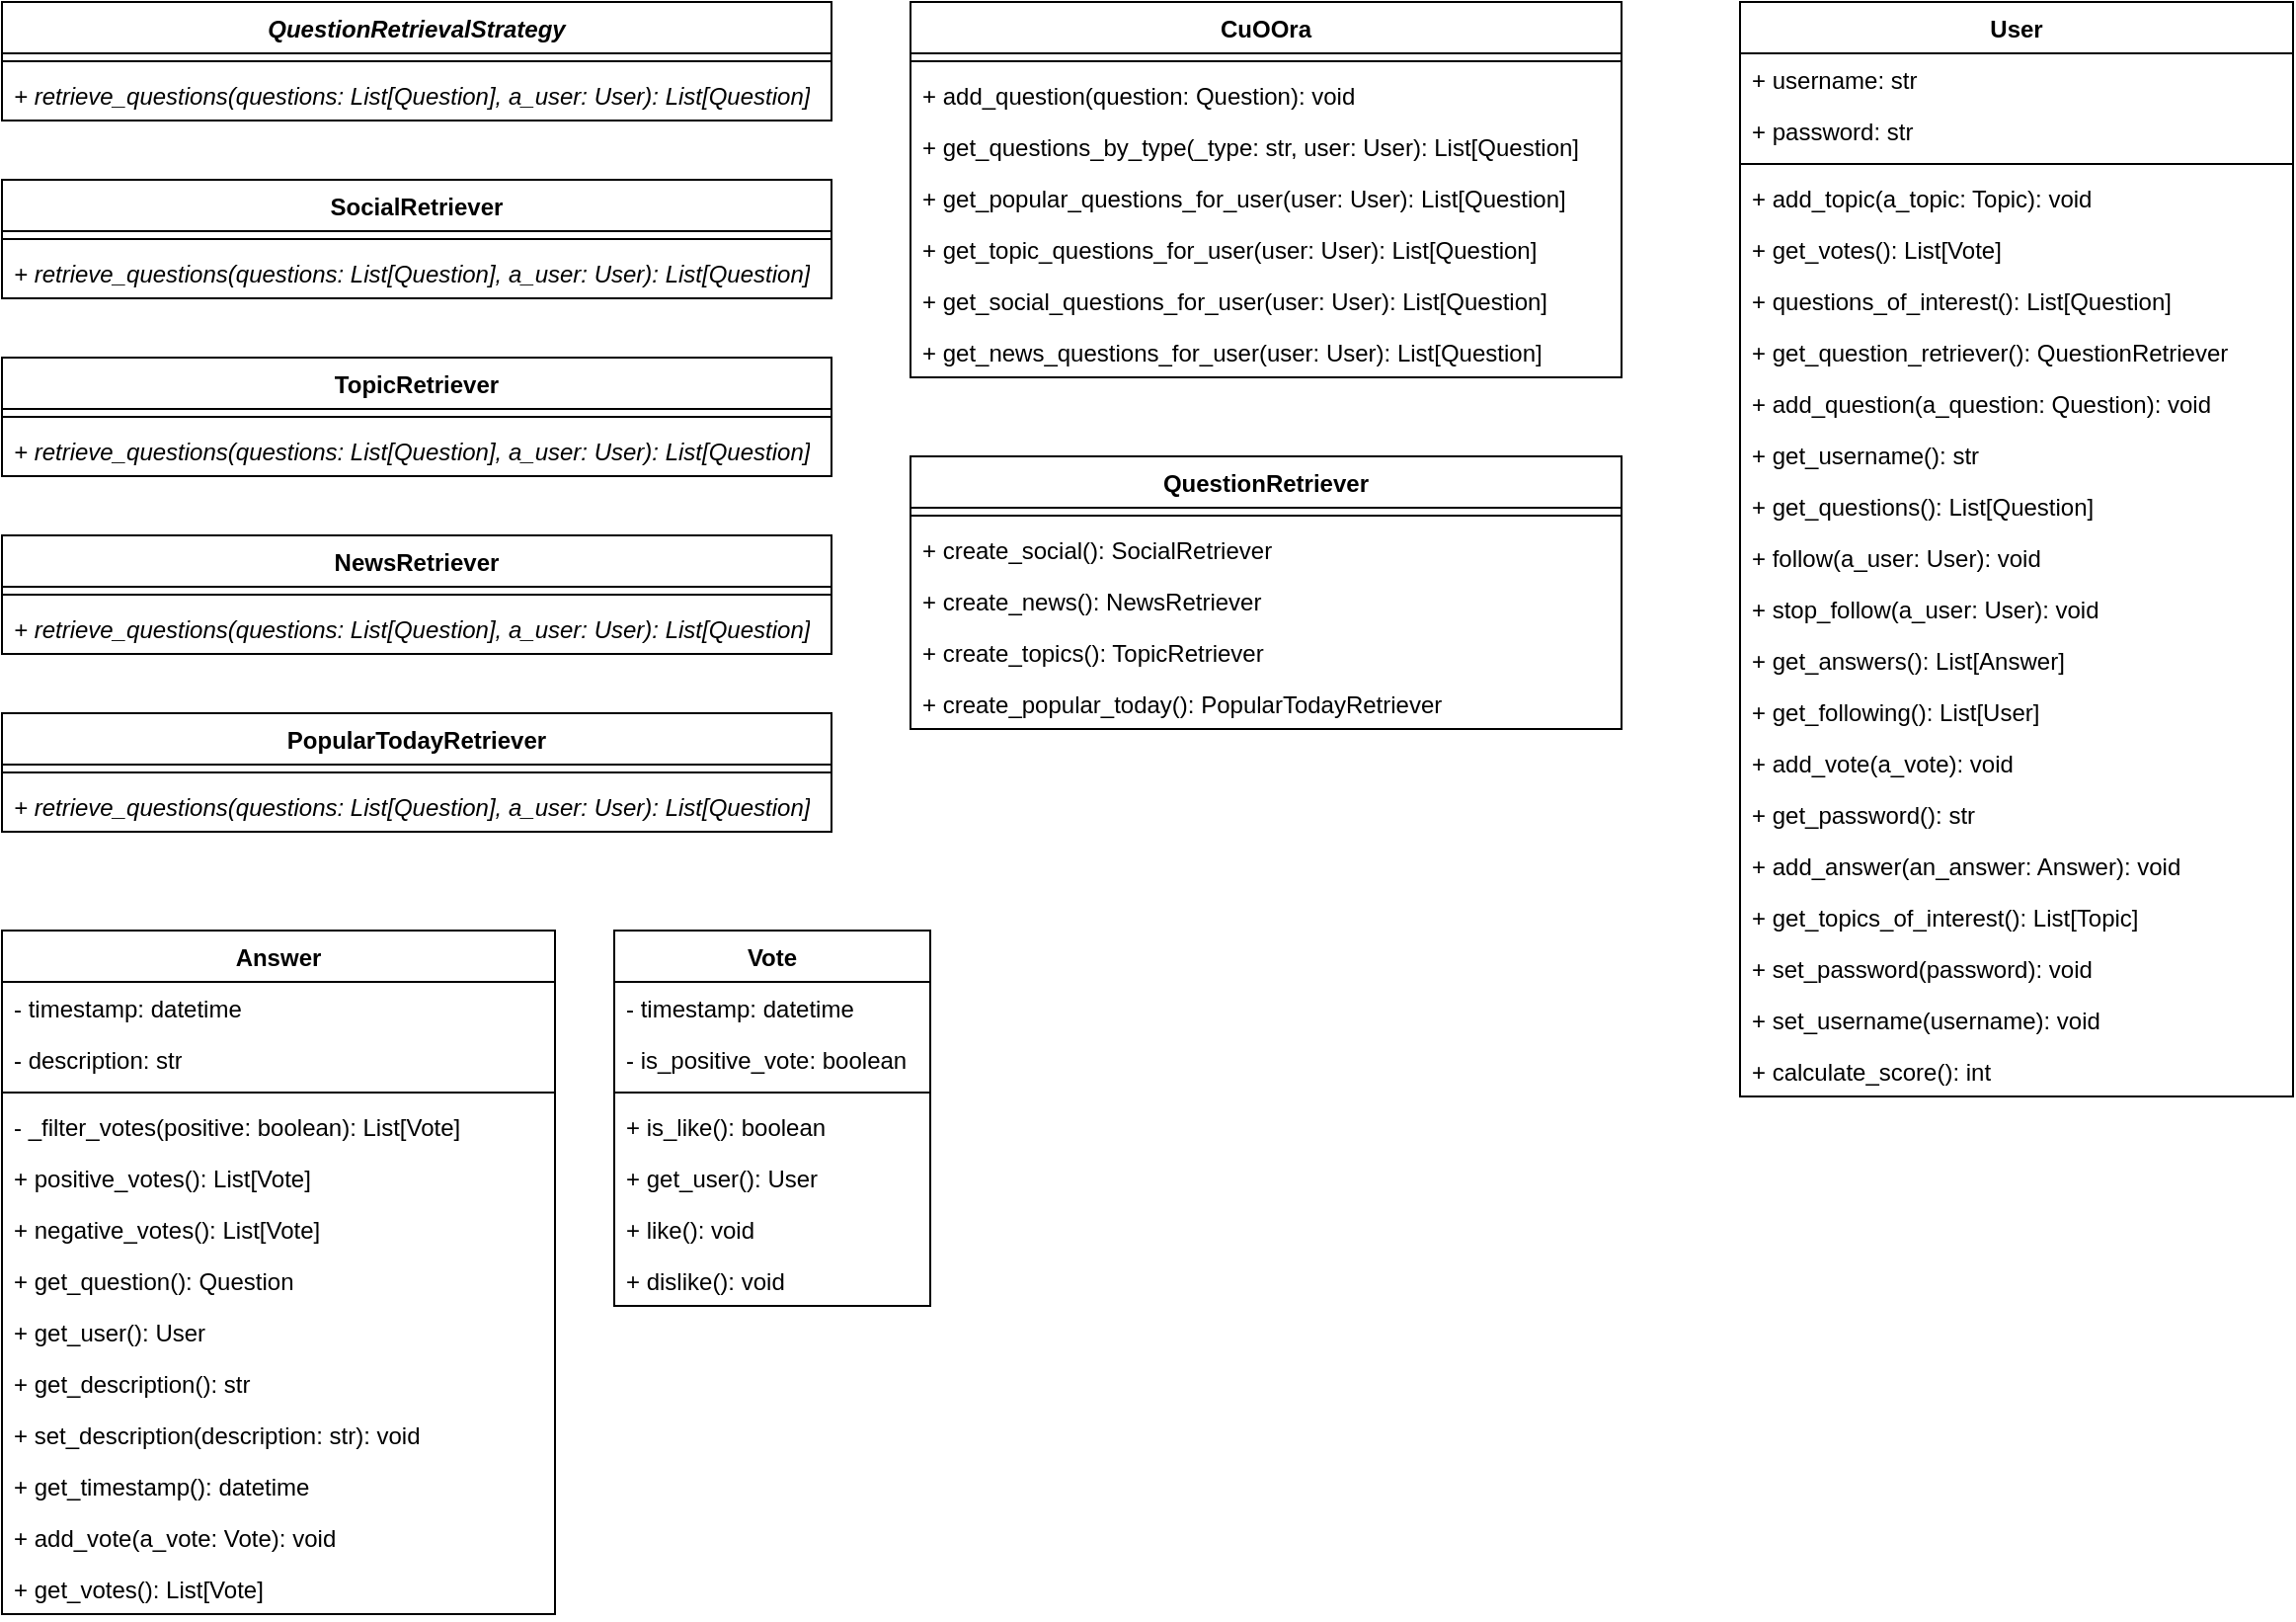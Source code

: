 <mxfile version="26.1.3">
  <diagram id="C5RBs43oDa-KdzZeNtuy" name="Page-1">
    <mxGraphModel dx="683" dy="283" grid="1" gridSize="10" guides="1" tooltips="1" connect="1" arrows="1" fold="1" page="1" pageScale="1" pageWidth="827" pageHeight="1169" math="0" shadow="0">
      <root>
        <mxCell id="WIyWlLk6GJQsqaUBKTNV-0" />
        <mxCell id="WIyWlLk6GJQsqaUBKTNV-1" parent="WIyWlLk6GJQsqaUBKTNV-0" />
        <mxCell id="xFbKde7VfyN_ojjTYTvC-0" value="CuOOra" style="swimlane;fontStyle=1;align=center;verticalAlign=top;childLayout=stackLayout;horizontal=1;startSize=26;horizontalStack=0;resizeParent=1;resizeParentMax=0;resizeLast=0;collapsible=1;marginBottom=0;whiteSpace=wrap;html=1;" vertex="1" parent="WIyWlLk6GJQsqaUBKTNV-1">
          <mxGeometry x="580" y="240" width="360" height="190" as="geometry" />
        </mxCell>
        <mxCell id="xFbKde7VfyN_ojjTYTvC-2" value="" style="line;strokeWidth=1;fillColor=none;align=left;verticalAlign=middle;spacingTop=-1;spacingLeft=3;spacingRight=3;rotatable=0;labelPosition=right;points=[];portConstraint=eastwest;strokeColor=inherit;" vertex="1" parent="xFbKde7VfyN_ojjTYTvC-0">
          <mxGeometry y="26" width="360" height="8" as="geometry" />
        </mxCell>
        <mxCell id="xFbKde7VfyN_ojjTYTvC-3" value="+ add_question(question: Question): void" style="text;strokeColor=none;fillColor=none;align=left;verticalAlign=top;spacingLeft=4;spacingRight=4;overflow=hidden;rotatable=0;points=[[0,0.5],[1,0.5]];portConstraint=eastwest;whiteSpace=wrap;html=1;" vertex="1" parent="xFbKde7VfyN_ojjTYTvC-0">
          <mxGeometry y="34" width="360" height="26" as="geometry" />
        </mxCell>
        <mxCell id="xFbKde7VfyN_ojjTYTvC-6" value="+ get_questions_by_type(_type: str, user: User): List[Question]&lt;span style=&quot;color: rgba(0, 0, 0, 0); font-family: monospace; font-size: 0px; text-wrap-mode: nowrap;&quot;&gt;%dd3CmxGraphModel%3E%3Croot%3E%3CmxCell%20id%3D%220%22%2F%3E%3CmxCell%20id%3D%221%22%20parent%3D%220%22%2F%3E%3CmxCell%20id%3D%222%22%20value%3D%22%2B%20add_question(question)%3A%20void%22%20style%3D%22text%3BstrokeColor%3Dnone%3BfillColor%3Dnone%3Balign%3Dleft%3BverticalAlign%3Dtop%3BspacingLeft%3D4%3BspacingRight%3D4%3Boverflow%3Dhidden%3Brotatable%3D0%3Bpoints%3D%5B%5B0%2C0.5%5D%2C%5B1%2C0.5%5D%5D%3BportConstraint%3Deastwest%3BwhiteSpace%3Dwrap%3Bhtml%3D1%3B%22%20vertex%3D%221%22%20parent%3D%221%22%3E%3CmxGeometry%20x%3D%22480%22%20y%3D%22744%22%20width%3D%22190%22%20height%3D%2226%22%20as%3D%22geometry%22%2F%3E%3C%2FmxCell%3E%3C%2Froot%3E%3C%2FmxGraphModel%3E&lt;/span&gt;" style="text;strokeColor=none;fillColor=none;align=left;verticalAlign=top;spacingLeft=4;spacingRight=4;overflow=hidden;rotatable=0;points=[[0,0.5],[1,0.5]];portConstraint=eastwest;whiteSpace=wrap;html=1;" vertex="1" parent="xFbKde7VfyN_ojjTYTvC-0">
          <mxGeometry y="60" width="360" height="26" as="geometry" />
        </mxCell>
        <mxCell id="xFbKde7VfyN_ojjTYTvC-14" value="+&amp;nbsp;get_popular_questions_for_user(user: User): List[Question]" style="text;strokeColor=none;fillColor=none;align=left;verticalAlign=top;spacingLeft=4;spacingRight=4;overflow=hidden;rotatable=0;points=[[0,0.5],[1,0.5]];portConstraint=eastwest;whiteSpace=wrap;html=1;" vertex="1" parent="xFbKde7VfyN_ojjTYTvC-0">
          <mxGeometry y="86" width="360" height="26" as="geometry" />
        </mxCell>
        <mxCell id="xFbKde7VfyN_ojjTYTvC-13" value="+&amp;nbsp;get_topic_questions_for_user(user: User): List[Question]" style="text;strokeColor=none;fillColor=none;align=left;verticalAlign=top;spacingLeft=4;spacingRight=4;overflow=hidden;rotatable=0;points=[[0,0.5],[1,0.5]];portConstraint=eastwest;whiteSpace=wrap;html=1;" vertex="1" parent="xFbKde7VfyN_ojjTYTvC-0">
          <mxGeometry y="112" width="360" height="26" as="geometry" />
        </mxCell>
        <mxCell id="xFbKde7VfyN_ojjTYTvC-15" value="+&amp;nbsp;get_social_questions_for_user(user: User): List[Question]" style="text;strokeColor=none;fillColor=none;align=left;verticalAlign=top;spacingLeft=4;spacingRight=4;overflow=hidden;rotatable=0;points=[[0,0.5],[1,0.5]];portConstraint=eastwest;whiteSpace=wrap;html=1;" vertex="1" parent="xFbKde7VfyN_ojjTYTvC-0">
          <mxGeometry y="138" width="360" height="26" as="geometry" />
        </mxCell>
        <mxCell id="xFbKde7VfyN_ojjTYTvC-16" value="+&amp;nbsp;get_news_questions_for_user(user: User): List[Question]" style="text;strokeColor=none;fillColor=none;align=left;verticalAlign=top;spacingLeft=4;spacingRight=4;overflow=hidden;rotatable=0;points=[[0,0.5],[1,0.5]];portConstraint=eastwest;whiteSpace=wrap;html=1;" vertex="1" parent="xFbKde7VfyN_ojjTYTvC-0">
          <mxGeometry y="164" width="360" height="26" as="geometry" />
        </mxCell>
        <mxCell id="xFbKde7VfyN_ojjTYTvC-7" value="&lt;i&gt;QuestionRetrievalStrategy&lt;/i&gt;" style="swimlane;fontStyle=1;align=center;verticalAlign=top;childLayout=stackLayout;horizontal=1;startSize=26;horizontalStack=0;resizeParent=1;resizeParentMax=0;resizeLast=0;collapsible=1;marginBottom=0;whiteSpace=wrap;html=1;" vertex="1" parent="WIyWlLk6GJQsqaUBKTNV-1">
          <mxGeometry x="120" y="240" width="420" height="60" as="geometry" />
        </mxCell>
        <mxCell id="xFbKde7VfyN_ojjTYTvC-9" value="" style="line;strokeWidth=1;fillColor=none;align=left;verticalAlign=middle;spacingTop=-1;spacingLeft=3;spacingRight=3;rotatable=0;labelPosition=right;points=[];portConstraint=eastwest;strokeColor=inherit;" vertex="1" parent="xFbKde7VfyN_ojjTYTvC-7">
          <mxGeometry y="26" width="420" height="8" as="geometry" />
        </mxCell>
        <mxCell id="xFbKde7VfyN_ojjTYTvC-10" value="&lt;i&gt;+&amp;nbsp;retrieve_questions(questions: List[Question], a_user: User): List[Question]&lt;/i&gt;" style="text;strokeColor=none;fillColor=none;align=left;verticalAlign=top;spacingLeft=4;spacingRight=4;overflow=hidden;rotatable=0;points=[[0,0.5],[1,0.5]];portConstraint=eastwest;whiteSpace=wrap;html=1;" vertex="1" parent="xFbKde7VfyN_ojjTYTvC-7">
          <mxGeometry y="34" width="420" height="26" as="geometry" />
        </mxCell>
        <mxCell id="xFbKde7VfyN_ojjTYTvC-18" value="SocialRetriever" style="swimlane;fontStyle=1;align=center;verticalAlign=top;childLayout=stackLayout;horizontal=1;startSize=26;horizontalStack=0;resizeParent=1;resizeParentMax=0;resizeLast=0;collapsible=1;marginBottom=0;whiteSpace=wrap;html=1;" vertex="1" parent="WIyWlLk6GJQsqaUBKTNV-1">
          <mxGeometry x="120" y="330" width="420" height="60" as="geometry" />
        </mxCell>
        <mxCell id="xFbKde7VfyN_ojjTYTvC-20" value="" style="line;strokeWidth=1;fillColor=none;align=left;verticalAlign=middle;spacingTop=-1;spacingLeft=3;spacingRight=3;rotatable=0;labelPosition=right;points=[];portConstraint=eastwest;strokeColor=inherit;" vertex="1" parent="xFbKde7VfyN_ojjTYTvC-18">
          <mxGeometry y="26" width="420" height="8" as="geometry" />
        </mxCell>
        <mxCell id="xFbKde7VfyN_ojjTYTvC-21" value="&lt;i&gt;+&amp;nbsp;retrieve_questions(questions: List[Question], a_user: User): List[Question]&lt;/i&gt;" style="text;strokeColor=none;fillColor=none;align=left;verticalAlign=top;spacingLeft=4;spacingRight=4;overflow=hidden;rotatable=0;points=[[0,0.5],[1,0.5]];portConstraint=eastwest;whiteSpace=wrap;html=1;" vertex="1" parent="xFbKde7VfyN_ojjTYTvC-18">
          <mxGeometry y="34" width="420" height="26" as="geometry" />
        </mxCell>
        <mxCell id="xFbKde7VfyN_ojjTYTvC-22" value="TopicRetriever" style="swimlane;fontStyle=1;align=center;verticalAlign=top;childLayout=stackLayout;horizontal=1;startSize=26;horizontalStack=0;resizeParent=1;resizeParentMax=0;resizeLast=0;collapsible=1;marginBottom=0;whiteSpace=wrap;html=1;" vertex="1" parent="WIyWlLk6GJQsqaUBKTNV-1">
          <mxGeometry x="120" y="420" width="420" height="60" as="geometry" />
        </mxCell>
        <mxCell id="xFbKde7VfyN_ojjTYTvC-24" value="" style="line;strokeWidth=1;fillColor=none;align=left;verticalAlign=middle;spacingTop=-1;spacingLeft=3;spacingRight=3;rotatable=0;labelPosition=right;points=[];portConstraint=eastwest;strokeColor=inherit;" vertex="1" parent="xFbKde7VfyN_ojjTYTvC-22">
          <mxGeometry y="26" width="420" height="8" as="geometry" />
        </mxCell>
        <mxCell id="xFbKde7VfyN_ojjTYTvC-25" value="&lt;i&gt;+&amp;nbsp;retrieve_questions(questions: List[Question], a_user: User): List[Question]&lt;/i&gt;" style="text;strokeColor=none;fillColor=none;align=left;verticalAlign=top;spacingLeft=4;spacingRight=4;overflow=hidden;rotatable=0;points=[[0,0.5],[1,0.5]];portConstraint=eastwest;whiteSpace=wrap;html=1;" vertex="1" parent="xFbKde7VfyN_ojjTYTvC-22">
          <mxGeometry y="34" width="420" height="26" as="geometry" />
        </mxCell>
        <mxCell id="xFbKde7VfyN_ojjTYTvC-26" value="NewsRetriever" style="swimlane;fontStyle=1;align=center;verticalAlign=top;childLayout=stackLayout;horizontal=1;startSize=26;horizontalStack=0;resizeParent=1;resizeParentMax=0;resizeLast=0;collapsible=1;marginBottom=0;whiteSpace=wrap;html=1;" vertex="1" parent="WIyWlLk6GJQsqaUBKTNV-1">
          <mxGeometry x="120" y="510" width="420" height="60" as="geometry" />
        </mxCell>
        <mxCell id="xFbKde7VfyN_ojjTYTvC-28" value="" style="line;strokeWidth=1;fillColor=none;align=left;verticalAlign=middle;spacingTop=-1;spacingLeft=3;spacingRight=3;rotatable=0;labelPosition=right;points=[];portConstraint=eastwest;strokeColor=inherit;" vertex="1" parent="xFbKde7VfyN_ojjTYTvC-26">
          <mxGeometry y="26" width="420" height="8" as="geometry" />
        </mxCell>
        <mxCell id="xFbKde7VfyN_ojjTYTvC-29" value="&lt;i&gt;+&amp;nbsp;retrieve_questions(questions: List[Question], a_user: User): List[Question]&lt;/i&gt;" style="text;strokeColor=none;fillColor=none;align=left;verticalAlign=top;spacingLeft=4;spacingRight=4;overflow=hidden;rotatable=0;points=[[0,0.5],[1,0.5]];portConstraint=eastwest;whiteSpace=wrap;html=1;" vertex="1" parent="xFbKde7VfyN_ojjTYTvC-26">
          <mxGeometry y="34" width="420" height="26" as="geometry" />
        </mxCell>
        <mxCell id="xFbKde7VfyN_ojjTYTvC-30" value="PopularTodayRetriever" style="swimlane;fontStyle=1;align=center;verticalAlign=top;childLayout=stackLayout;horizontal=1;startSize=26;horizontalStack=0;resizeParent=1;resizeParentMax=0;resizeLast=0;collapsible=1;marginBottom=0;whiteSpace=wrap;html=1;" vertex="1" parent="WIyWlLk6GJQsqaUBKTNV-1">
          <mxGeometry x="120" y="600" width="420" height="60" as="geometry" />
        </mxCell>
        <mxCell id="xFbKde7VfyN_ojjTYTvC-31" value="" style="line;strokeWidth=1;fillColor=none;align=left;verticalAlign=middle;spacingTop=-1;spacingLeft=3;spacingRight=3;rotatable=0;labelPosition=right;points=[];portConstraint=eastwest;strokeColor=inherit;" vertex="1" parent="xFbKde7VfyN_ojjTYTvC-30">
          <mxGeometry y="26" width="420" height="8" as="geometry" />
        </mxCell>
        <mxCell id="xFbKde7VfyN_ojjTYTvC-32" value="&lt;i&gt;+&amp;nbsp;retrieve_questions(questions: List[Question], a_user: User): List[Question]&lt;/i&gt;" style="text;strokeColor=none;fillColor=none;align=left;verticalAlign=top;spacingLeft=4;spacingRight=4;overflow=hidden;rotatable=0;points=[[0,0.5],[1,0.5]];portConstraint=eastwest;whiteSpace=wrap;html=1;" vertex="1" parent="xFbKde7VfyN_ojjTYTvC-30">
          <mxGeometry y="34" width="420" height="26" as="geometry" />
        </mxCell>
        <mxCell id="xFbKde7VfyN_ojjTYTvC-33" value="QuestionRetriever" style="swimlane;fontStyle=1;align=center;verticalAlign=top;childLayout=stackLayout;horizontal=1;startSize=26;horizontalStack=0;resizeParent=1;resizeParentMax=0;resizeLast=0;collapsible=1;marginBottom=0;whiteSpace=wrap;html=1;" vertex="1" parent="WIyWlLk6GJQsqaUBKTNV-1">
          <mxGeometry x="580" y="470" width="360" height="138" as="geometry" />
        </mxCell>
        <mxCell id="xFbKde7VfyN_ojjTYTvC-35" value="" style="line;strokeWidth=1;fillColor=none;align=left;verticalAlign=middle;spacingTop=-1;spacingLeft=3;spacingRight=3;rotatable=0;labelPosition=right;points=[];portConstraint=eastwest;strokeColor=inherit;" vertex="1" parent="xFbKde7VfyN_ojjTYTvC-33">
          <mxGeometry y="26" width="360" height="8" as="geometry" />
        </mxCell>
        <mxCell id="xFbKde7VfyN_ojjTYTvC-36" value="+ create_social(): SocialRetriever" style="text;strokeColor=none;fillColor=none;align=left;verticalAlign=top;spacingLeft=4;spacingRight=4;overflow=hidden;rotatable=0;points=[[0,0.5],[1,0.5]];portConstraint=eastwest;whiteSpace=wrap;html=1;" vertex="1" parent="xFbKde7VfyN_ojjTYTvC-33">
          <mxGeometry y="34" width="360" height="26" as="geometry" />
        </mxCell>
        <mxCell id="xFbKde7VfyN_ojjTYTvC-37" value="+ create_news(): NewsRetriever" style="text;strokeColor=none;fillColor=none;align=left;verticalAlign=top;spacingLeft=4;spacingRight=4;overflow=hidden;rotatable=0;points=[[0,0.5],[1,0.5]];portConstraint=eastwest;whiteSpace=wrap;html=1;" vertex="1" parent="xFbKde7VfyN_ojjTYTvC-33">
          <mxGeometry y="60" width="360" height="26" as="geometry" />
        </mxCell>
        <mxCell id="xFbKde7VfyN_ojjTYTvC-38" value="+ create_topics(): TopicRetriever" style="text;strokeColor=none;fillColor=none;align=left;verticalAlign=top;spacingLeft=4;spacingRight=4;overflow=hidden;rotatable=0;points=[[0,0.5],[1,0.5]];portConstraint=eastwest;whiteSpace=wrap;html=1;" vertex="1" parent="xFbKde7VfyN_ojjTYTvC-33">
          <mxGeometry y="86" width="360" height="26" as="geometry" />
        </mxCell>
        <mxCell id="xFbKde7VfyN_ojjTYTvC-39" value="+ create_popular_today(): PopularTodayRetriever" style="text;strokeColor=none;fillColor=none;align=left;verticalAlign=top;spacingLeft=4;spacingRight=4;overflow=hidden;rotatable=0;points=[[0,0.5],[1,0.5]];portConstraint=eastwest;whiteSpace=wrap;html=1;" vertex="1" parent="xFbKde7VfyN_ojjTYTvC-33">
          <mxGeometry y="112" width="360" height="26" as="geometry" />
        </mxCell>
        <mxCell id="xFbKde7VfyN_ojjTYTvC-40" value="Answer" style="swimlane;fontStyle=1;align=center;verticalAlign=top;childLayout=stackLayout;horizontal=1;startSize=26;horizontalStack=0;resizeParent=1;resizeParentMax=0;resizeLast=0;collapsible=1;marginBottom=0;whiteSpace=wrap;html=1;" vertex="1" parent="WIyWlLk6GJQsqaUBKTNV-1">
          <mxGeometry x="120" y="710" width="280" height="346" as="geometry" />
        </mxCell>
        <mxCell id="xFbKde7VfyN_ojjTYTvC-41" value="- timestamp: datetime" style="text;strokeColor=none;fillColor=none;align=left;verticalAlign=top;spacingLeft=4;spacingRight=4;overflow=hidden;rotatable=0;points=[[0,0.5],[1,0.5]];portConstraint=eastwest;whiteSpace=wrap;html=1;" vertex="1" parent="xFbKde7VfyN_ojjTYTvC-40">
          <mxGeometry y="26" width="280" height="26" as="geometry" />
        </mxCell>
        <mxCell id="xFbKde7VfyN_ojjTYTvC-44" value="- description: str" style="text;strokeColor=none;fillColor=none;align=left;verticalAlign=top;spacingLeft=4;spacingRight=4;overflow=hidden;rotatable=0;points=[[0,0.5],[1,0.5]];portConstraint=eastwest;whiteSpace=wrap;html=1;" vertex="1" parent="xFbKde7VfyN_ojjTYTvC-40">
          <mxGeometry y="52" width="280" height="26" as="geometry" />
        </mxCell>
        <mxCell id="xFbKde7VfyN_ojjTYTvC-42" value="" style="line;strokeWidth=1;fillColor=none;align=left;verticalAlign=middle;spacingTop=-1;spacingLeft=3;spacingRight=3;rotatable=0;labelPosition=right;points=[];portConstraint=eastwest;strokeColor=inherit;" vertex="1" parent="xFbKde7VfyN_ojjTYTvC-40">
          <mxGeometry y="78" width="280" height="8" as="geometry" />
        </mxCell>
        <mxCell id="xFbKde7VfyN_ojjTYTvC-43" value="- _filter_votes(positive: boolean): List[Vote]" style="text;strokeColor=none;fillColor=none;align=left;verticalAlign=top;spacingLeft=4;spacingRight=4;overflow=hidden;rotatable=0;points=[[0,0.5],[1,0.5]];portConstraint=eastwest;whiteSpace=wrap;html=1;" vertex="1" parent="xFbKde7VfyN_ojjTYTvC-40">
          <mxGeometry y="86" width="280" height="26" as="geometry" />
        </mxCell>
        <mxCell id="xFbKde7VfyN_ojjTYTvC-45" value="+&amp;nbsp;positive_votes(): List[Vote]" style="text;strokeColor=none;fillColor=none;align=left;verticalAlign=top;spacingLeft=4;spacingRight=4;overflow=hidden;rotatable=0;points=[[0,0.5],[1,0.5]];portConstraint=eastwest;whiteSpace=wrap;html=1;" vertex="1" parent="xFbKde7VfyN_ojjTYTvC-40">
          <mxGeometry y="112" width="280" height="26" as="geometry" />
        </mxCell>
        <mxCell id="xFbKde7VfyN_ojjTYTvC-46" value="+ negative_votes(): List[Vote]" style="text;strokeColor=none;fillColor=none;align=left;verticalAlign=top;spacingLeft=4;spacingRight=4;overflow=hidden;rotatable=0;points=[[0,0.5],[1,0.5]];portConstraint=eastwest;whiteSpace=wrap;html=1;" vertex="1" parent="xFbKde7VfyN_ojjTYTvC-40">
          <mxGeometry y="138" width="280" height="26" as="geometry" />
        </mxCell>
        <mxCell id="xFbKde7VfyN_ojjTYTvC-47" value="+ get_question(): Question" style="text;strokeColor=none;fillColor=none;align=left;verticalAlign=top;spacingLeft=4;spacingRight=4;overflow=hidden;rotatable=0;points=[[0,0.5],[1,0.5]];portConstraint=eastwest;whiteSpace=wrap;html=1;" vertex="1" parent="xFbKde7VfyN_ojjTYTvC-40">
          <mxGeometry y="164" width="280" height="26" as="geometry" />
        </mxCell>
        <mxCell id="xFbKde7VfyN_ojjTYTvC-48" value="+ get_user(): User" style="text;strokeColor=none;fillColor=none;align=left;verticalAlign=top;spacingLeft=4;spacingRight=4;overflow=hidden;rotatable=0;points=[[0,0.5],[1,0.5]];portConstraint=eastwest;whiteSpace=wrap;html=1;" vertex="1" parent="xFbKde7VfyN_ojjTYTvC-40">
          <mxGeometry y="190" width="280" height="26" as="geometry" />
        </mxCell>
        <mxCell id="xFbKde7VfyN_ojjTYTvC-50" value="+ get_description(): str" style="text;strokeColor=none;fillColor=none;align=left;verticalAlign=top;spacingLeft=4;spacingRight=4;overflow=hidden;rotatable=0;points=[[0,0.5],[1,0.5]];portConstraint=eastwest;whiteSpace=wrap;html=1;" vertex="1" parent="xFbKde7VfyN_ojjTYTvC-40">
          <mxGeometry y="216" width="280" height="26" as="geometry" />
        </mxCell>
        <mxCell id="xFbKde7VfyN_ojjTYTvC-49" value="+ set_description(description: str): void" style="text;strokeColor=none;fillColor=none;align=left;verticalAlign=top;spacingLeft=4;spacingRight=4;overflow=hidden;rotatable=0;points=[[0,0.5],[1,0.5]];portConstraint=eastwest;whiteSpace=wrap;html=1;" vertex="1" parent="xFbKde7VfyN_ojjTYTvC-40">
          <mxGeometry y="242" width="280" height="26" as="geometry" />
        </mxCell>
        <mxCell id="xFbKde7VfyN_ojjTYTvC-51" value="+ get_timestamp(): datetime" style="text;strokeColor=none;fillColor=none;align=left;verticalAlign=top;spacingLeft=4;spacingRight=4;overflow=hidden;rotatable=0;points=[[0,0.5],[1,0.5]];portConstraint=eastwest;whiteSpace=wrap;html=1;" vertex="1" parent="xFbKde7VfyN_ojjTYTvC-40">
          <mxGeometry y="268" width="280" height="26" as="geometry" />
        </mxCell>
        <mxCell id="xFbKde7VfyN_ojjTYTvC-52" value="+ add_vote(a_vote: Vote): void" style="text;strokeColor=none;fillColor=none;align=left;verticalAlign=top;spacingLeft=4;spacingRight=4;overflow=hidden;rotatable=0;points=[[0,0.5],[1,0.5]];portConstraint=eastwest;whiteSpace=wrap;html=1;" vertex="1" parent="xFbKde7VfyN_ojjTYTvC-40">
          <mxGeometry y="294" width="280" height="26" as="geometry" />
        </mxCell>
        <mxCell id="xFbKde7VfyN_ojjTYTvC-53" value="+ get_votes(): List[Vote]" style="text;strokeColor=none;fillColor=none;align=left;verticalAlign=top;spacingLeft=4;spacingRight=4;overflow=hidden;rotatable=0;points=[[0,0.5],[1,0.5]];portConstraint=eastwest;whiteSpace=wrap;html=1;" vertex="1" parent="xFbKde7VfyN_ojjTYTvC-40">
          <mxGeometry y="320" width="280" height="26" as="geometry" />
        </mxCell>
        <mxCell id="xFbKde7VfyN_ojjTYTvC-54" value="User" style="swimlane;fontStyle=1;align=center;verticalAlign=top;childLayout=stackLayout;horizontal=1;startSize=26;horizontalStack=0;resizeParent=1;resizeParentMax=0;resizeLast=0;collapsible=1;marginBottom=0;whiteSpace=wrap;html=1;" vertex="1" parent="WIyWlLk6GJQsqaUBKTNV-1">
          <mxGeometry x="1000" y="240" width="280" height="554" as="geometry" />
        </mxCell>
        <mxCell id="xFbKde7VfyN_ojjTYTvC-55" value="+ username: str" style="text;strokeColor=none;fillColor=none;align=left;verticalAlign=top;spacingLeft=4;spacingRight=4;overflow=hidden;rotatable=0;points=[[0,0.5],[1,0.5]];portConstraint=eastwest;whiteSpace=wrap;html=1;" vertex="1" parent="xFbKde7VfyN_ojjTYTvC-54">
          <mxGeometry y="26" width="280" height="26" as="geometry" />
        </mxCell>
        <mxCell id="xFbKde7VfyN_ojjTYTvC-58" value="+ password: str" style="text;strokeColor=none;fillColor=none;align=left;verticalAlign=top;spacingLeft=4;spacingRight=4;overflow=hidden;rotatable=0;points=[[0,0.5],[1,0.5]];portConstraint=eastwest;whiteSpace=wrap;html=1;" vertex="1" parent="xFbKde7VfyN_ojjTYTvC-54">
          <mxGeometry y="52" width="280" height="26" as="geometry" />
        </mxCell>
        <mxCell id="xFbKde7VfyN_ojjTYTvC-56" value="" style="line;strokeWidth=1;fillColor=none;align=left;verticalAlign=middle;spacingTop=-1;spacingLeft=3;spacingRight=3;rotatable=0;labelPosition=right;points=[];portConstraint=eastwest;strokeColor=inherit;" vertex="1" parent="xFbKde7VfyN_ojjTYTvC-54">
          <mxGeometry y="78" width="280" height="8" as="geometry" />
        </mxCell>
        <mxCell id="xFbKde7VfyN_ojjTYTvC-57" value="+&amp;nbsp;add_topic(a_topic: Topic): void" style="text;strokeColor=none;fillColor=none;align=left;verticalAlign=top;spacingLeft=4;spacingRight=4;overflow=hidden;rotatable=0;points=[[0,0.5],[1,0.5]];portConstraint=eastwest;whiteSpace=wrap;html=1;" vertex="1" parent="xFbKde7VfyN_ojjTYTvC-54">
          <mxGeometry y="86" width="280" height="26" as="geometry" />
        </mxCell>
        <mxCell id="xFbKde7VfyN_ojjTYTvC-60" value="+&amp;nbsp;get_votes(): List[Vote]" style="text;strokeColor=none;fillColor=none;align=left;verticalAlign=top;spacingLeft=4;spacingRight=4;overflow=hidden;rotatable=0;points=[[0,0.5],[1,0.5]];portConstraint=eastwest;whiteSpace=wrap;html=1;" vertex="1" parent="xFbKde7VfyN_ojjTYTvC-54">
          <mxGeometry y="112" width="280" height="26" as="geometry" />
        </mxCell>
        <mxCell id="xFbKde7VfyN_ojjTYTvC-61" value="+&amp;nbsp;questions_of_interest(): List[Question]" style="text;strokeColor=none;fillColor=none;align=left;verticalAlign=top;spacingLeft=4;spacingRight=4;overflow=hidden;rotatable=0;points=[[0,0.5],[1,0.5]];portConstraint=eastwest;whiteSpace=wrap;html=1;" vertex="1" parent="xFbKde7VfyN_ojjTYTvC-54">
          <mxGeometry y="138" width="280" height="26" as="geometry" />
        </mxCell>
        <mxCell id="xFbKde7VfyN_ojjTYTvC-62" value="+&amp;nbsp;get_question_retriever(): QuestionRetriever" style="text;strokeColor=none;fillColor=none;align=left;verticalAlign=top;spacingLeft=4;spacingRight=4;overflow=hidden;rotatable=0;points=[[0,0.5],[1,0.5]];portConstraint=eastwest;whiteSpace=wrap;html=1;" vertex="1" parent="xFbKde7VfyN_ojjTYTvC-54">
          <mxGeometry y="164" width="280" height="26" as="geometry" />
        </mxCell>
        <mxCell id="xFbKde7VfyN_ojjTYTvC-63" value="+&amp;nbsp;add_question(a_question: Question): void" style="text;strokeColor=none;fillColor=none;align=left;verticalAlign=top;spacingLeft=4;spacingRight=4;overflow=hidden;rotatable=0;points=[[0,0.5],[1,0.5]];portConstraint=eastwest;whiteSpace=wrap;html=1;" vertex="1" parent="xFbKde7VfyN_ojjTYTvC-54">
          <mxGeometry y="190" width="280" height="26" as="geometry" />
        </mxCell>
        <mxCell id="xFbKde7VfyN_ojjTYTvC-64" value="+&amp;nbsp;get_username(): str" style="text;strokeColor=none;fillColor=none;align=left;verticalAlign=top;spacingLeft=4;spacingRight=4;overflow=hidden;rotatable=0;points=[[0,0.5],[1,0.5]];portConstraint=eastwest;whiteSpace=wrap;html=1;" vertex="1" parent="xFbKde7VfyN_ojjTYTvC-54">
          <mxGeometry y="216" width="280" height="26" as="geometry" />
        </mxCell>
        <mxCell id="xFbKde7VfyN_ojjTYTvC-65" value="+&amp;nbsp;get_questions(): List[Question]" style="text;strokeColor=none;fillColor=none;align=left;verticalAlign=top;spacingLeft=4;spacingRight=4;overflow=hidden;rotatable=0;points=[[0,0.5],[1,0.5]];portConstraint=eastwest;whiteSpace=wrap;html=1;" vertex="1" parent="xFbKde7VfyN_ojjTYTvC-54">
          <mxGeometry y="242" width="280" height="26" as="geometry" />
        </mxCell>
        <mxCell id="xFbKde7VfyN_ojjTYTvC-66" value="+&amp;nbsp;follow(a_user: User): void" style="text;strokeColor=none;fillColor=none;align=left;verticalAlign=top;spacingLeft=4;spacingRight=4;overflow=hidden;rotatable=0;points=[[0,0.5],[1,0.5]];portConstraint=eastwest;whiteSpace=wrap;html=1;" vertex="1" parent="xFbKde7VfyN_ojjTYTvC-54">
          <mxGeometry y="268" width="280" height="26" as="geometry" />
        </mxCell>
        <mxCell id="xFbKde7VfyN_ojjTYTvC-67" value="+ stop_follow(a_user: User): void" style="text;strokeColor=none;fillColor=none;align=left;verticalAlign=top;spacingLeft=4;spacingRight=4;overflow=hidden;rotatable=0;points=[[0,0.5],[1,0.5]];portConstraint=eastwest;whiteSpace=wrap;html=1;" vertex="1" parent="xFbKde7VfyN_ojjTYTvC-54">
          <mxGeometry y="294" width="280" height="26" as="geometry" />
        </mxCell>
        <mxCell id="xFbKde7VfyN_ojjTYTvC-68" value="+ get_answers(): List[Answer]" style="text;strokeColor=none;fillColor=none;align=left;verticalAlign=top;spacingLeft=4;spacingRight=4;overflow=hidden;rotatable=0;points=[[0,0.5],[1,0.5]];portConstraint=eastwest;whiteSpace=wrap;html=1;" vertex="1" parent="xFbKde7VfyN_ojjTYTvC-54">
          <mxGeometry y="320" width="280" height="26" as="geometry" />
        </mxCell>
        <mxCell id="xFbKde7VfyN_ojjTYTvC-73" value="+&amp;nbsp;get_following(): List[User]" style="text;strokeColor=none;fillColor=none;align=left;verticalAlign=top;spacingLeft=4;spacingRight=4;overflow=hidden;rotatable=0;points=[[0,0.5],[1,0.5]];portConstraint=eastwest;whiteSpace=wrap;html=1;" vertex="1" parent="xFbKde7VfyN_ojjTYTvC-54">
          <mxGeometry y="346" width="280" height="26" as="geometry" />
        </mxCell>
        <mxCell id="xFbKde7VfyN_ojjTYTvC-74" value="+ add_vote(a_vote): void" style="text;strokeColor=none;fillColor=none;align=left;verticalAlign=top;spacingLeft=4;spacingRight=4;overflow=hidden;rotatable=0;points=[[0,0.5],[1,0.5]];portConstraint=eastwest;whiteSpace=wrap;html=1;" vertex="1" parent="xFbKde7VfyN_ojjTYTvC-54">
          <mxGeometry y="372" width="280" height="26" as="geometry" />
        </mxCell>
        <mxCell id="xFbKde7VfyN_ojjTYTvC-75" value="+ get_password(): str" style="text;strokeColor=none;fillColor=none;align=left;verticalAlign=top;spacingLeft=4;spacingRight=4;overflow=hidden;rotatable=0;points=[[0,0.5],[1,0.5]];portConstraint=eastwest;whiteSpace=wrap;html=1;" vertex="1" parent="xFbKde7VfyN_ojjTYTvC-54">
          <mxGeometry y="398" width="280" height="26" as="geometry" />
        </mxCell>
        <mxCell id="xFbKde7VfyN_ojjTYTvC-76" value="+&amp;nbsp;add_answer(an_answer: Answer): void" style="text;strokeColor=none;fillColor=none;align=left;verticalAlign=top;spacingLeft=4;spacingRight=4;overflow=hidden;rotatable=0;points=[[0,0.5],[1,0.5]];portConstraint=eastwest;whiteSpace=wrap;html=1;" vertex="1" parent="xFbKde7VfyN_ojjTYTvC-54">
          <mxGeometry y="424" width="280" height="26" as="geometry" />
        </mxCell>
        <mxCell id="xFbKde7VfyN_ojjTYTvC-77" value="+&amp;nbsp;get_topics_of_interest(): List[Topic]" style="text;strokeColor=none;fillColor=none;align=left;verticalAlign=top;spacingLeft=4;spacingRight=4;overflow=hidden;rotatable=0;points=[[0,0.5],[1,0.5]];portConstraint=eastwest;whiteSpace=wrap;html=1;" vertex="1" parent="xFbKde7VfyN_ojjTYTvC-54">
          <mxGeometry y="450" width="280" height="26" as="geometry" />
        </mxCell>
        <mxCell id="xFbKde7VfyN_ojjTYTvC-78" value="+&amp;nbsp;set_password(password): void" style="text;strokeColor=none;fillColor=none;align=left;verticalAlign=top;spacingLeft=4;spacingRight=4;overflow=hidden;rotatable=0;points=[[0,0.5],[1,0.5]];portConstraint=eastwest;whiteSpace=wrap;html=1;" vertex="1" parent="xFbKde7VfyN_ojjTYTvC-54">
          <mxGeometry y="476" width="280" height="26" as="geometry" />
        </mxCell>
        <mxCell id="xFbKde7VfyN_ojjTYTvC-79" value="+&amp;nbsp;set_username(username): void" style="text;strokeColor=none;fillColor=none;align=left;verticalAlign=top;spacingLeft=4;spacingRight=4;overflow=hidden;rotatable=0;points=[[0,0.5],[1,0.5]];portConstraint=eastwest;whiteSpace=wrap;html=1;" vertex="1" parent="xFbKde7VfyN_ojjTYTvC-54">
          <mxGeometry y="502" width="280" height="26" as="geometry" />
        </mxCell>
        <mxCell id="xFbKde7VfyN_ojjTYTvC-80" value="+&amp;nbsp;calculate_score(): int" style="text;strokeColor=none;fillColor=none;align=left;verticalAlign=top;spacingLeft=4;spacingRight=4;overflow=hidden;rotatable=0;points=[[0,0.5],[1,0.5]];portConstraint=eastwest;whiteSpace=wrap;html=1;" vertex="1" parent="xFbKde7VfyN_ojjTYTvC-54">
          <mxGeometry y="528" width="280" height="26" as="geometry" />
        </mxCell>
        <mxCell id="xFbKde7VfyN_ojjTYTvC-81" value="Vote" style="swimlane;fontStyle=1;align=center;verticalAlign=top;childLayout=stackLayout;horizontal=1;startSize=26;horizontalStack=0;resizeParent=1;resizeParentMax=0;resizeLast=0;collapsible=1;marginBottom=0;whiteSpace=wrap;html=1;" vertex="1" parent="WIyWlLk6GJQsqaUBKTNV-1">
          <mxGeometry x="430" y="710" width="160" height="190" as="geometry" />
        </mxCell>
        <mxCell id="xFbKde7VfyN_ojjTYTvC-82" value="- timestamp: datetime" style="text;strokeColor=none;fillColor=none;align=left;verticalAlign=top;spacingLeft=4;spacingRight=4;overflow=hidden;rotatable=0;points=[[0,0.5],[1,0.5]];portConstraint=eastwest;whiteSpace=wrap;html=1;" vertex="1" parent="xFbKde7VfyN_ojjTYTvC-81">
          <mxGeometry y="26" width="160" height="26" as="geometry" />
        </mxCell>
        <mxCell id="xFbKde7VfyN_ojjTYTvC-85" value="- is_positive_vote: boolean" style="text;strokeColor=none;fillColor=none;align=left;verticalAlign=top;spacingLeft=4;spacingRight=4;overflow=hidden;rotatable=0;points=[[0,0.5],[1,0.5]];portConstraint=eastwest;whiteSpace=wrap;html=1;" vertex="1" parent="xFbKde7VfyN_ojjTYTvC-81">
          <mxGeometry y="52" width="160" height="26" as="geometry" />
        </mxCell>
        <mxCell id="xFbKde7VfyN_ojjTYTvC-83" value="" style="line;strokeWidth=1;fillColor=none;align=left;verticalAlign=middle;spacingTop=-1;spacingLeft=3;spacingRight=3;rotatable=0;labelPosition=right;points=[];portConstraint=eastwest;strokeColor=inherit;" vertex="1" parent="xFbKde7VfyN_ojjTYTvC-81">
          <mxGeometry y="78" width="160" height="8" as="geometry" />
        </mxCell>
        <mxCell id="xFbKde7VfyN_ojjTYTvC-84" value="+&amp;nbsp;is_like(): boolean" style="text;strokeColor=none;fillColor=none;align=left;verticalAlign=top;spacingLeft=4;spacingRight=4;overflow=hidden;rotatable=0;points=[[0,0.5],[1,0.5]];portConstraint=eastwest;whiteSpace=wrap;html=1;" vertex="1" parent="xFbKde7VfyN_ojjTYTvC-81">
          <mxGeometry y="86" width="160" height="26" as="geometry" />
        </mxCell>
        <mxCell id="xFbKde7VfyN_ojjTYTvC-86" value="+ get_user(): User" style="text;strokeColor=none;fillColor=none;align=left;verticalAlign=top;spacingLeft=4;spacingRight=4;overflow=hidden;rotatable=0;points=[[0,0.5],[1,0.5]];portConstraint=eastwest;whiteSpace=wrap;html=1;" vertex="1" parent="xFbKde7VfyN_ojjTYTvC-81">
          <mxGeometry y="112" width="160" height="26" as="geometry" />
        </mxCell>
        <mxCell id="xFbKde7VfyN_ojjTYTvC-87" value="+ like(): void" style="text;strokeColor=none;fillColor=none;align=left;verticalAlign=top;spacingLeft=4;spacingRight=4;overflow=hidden;rotatable=0;points=[[0,0.5],[1,0.5]];portConstraint=eastwest;whiteSpace=wrap;html=1;" vertex="1" parent="xFbKde7VfyN_ojjTYTvC-81">
          <mxGeometry y="138" width="160" height="26" as="geometry" />
        </mxCell>
        <mxCell id="xFbKde7VfyN_ojjTYTvC-88" value="+ dislike(): void" style="text;strokeColor=none;fillColor=none;align=left;verticalAlign=top;spacingLeft=4;spacingRight=4;overflow=hidden;rotatable=0;points=[[0,0.5],[1,0.5]];portConstraint=eastwest;whiteSpace=wrap;html=1;" vertex="1" parent="xFbKde7VfyN_ojjTYTvC-81">
          <mxGeometry y="164" width="160" height="26" as="geometry" />
        </mxCell>
      </root>
    </mxGraphModel>
  </diagram>
</mxfile>
